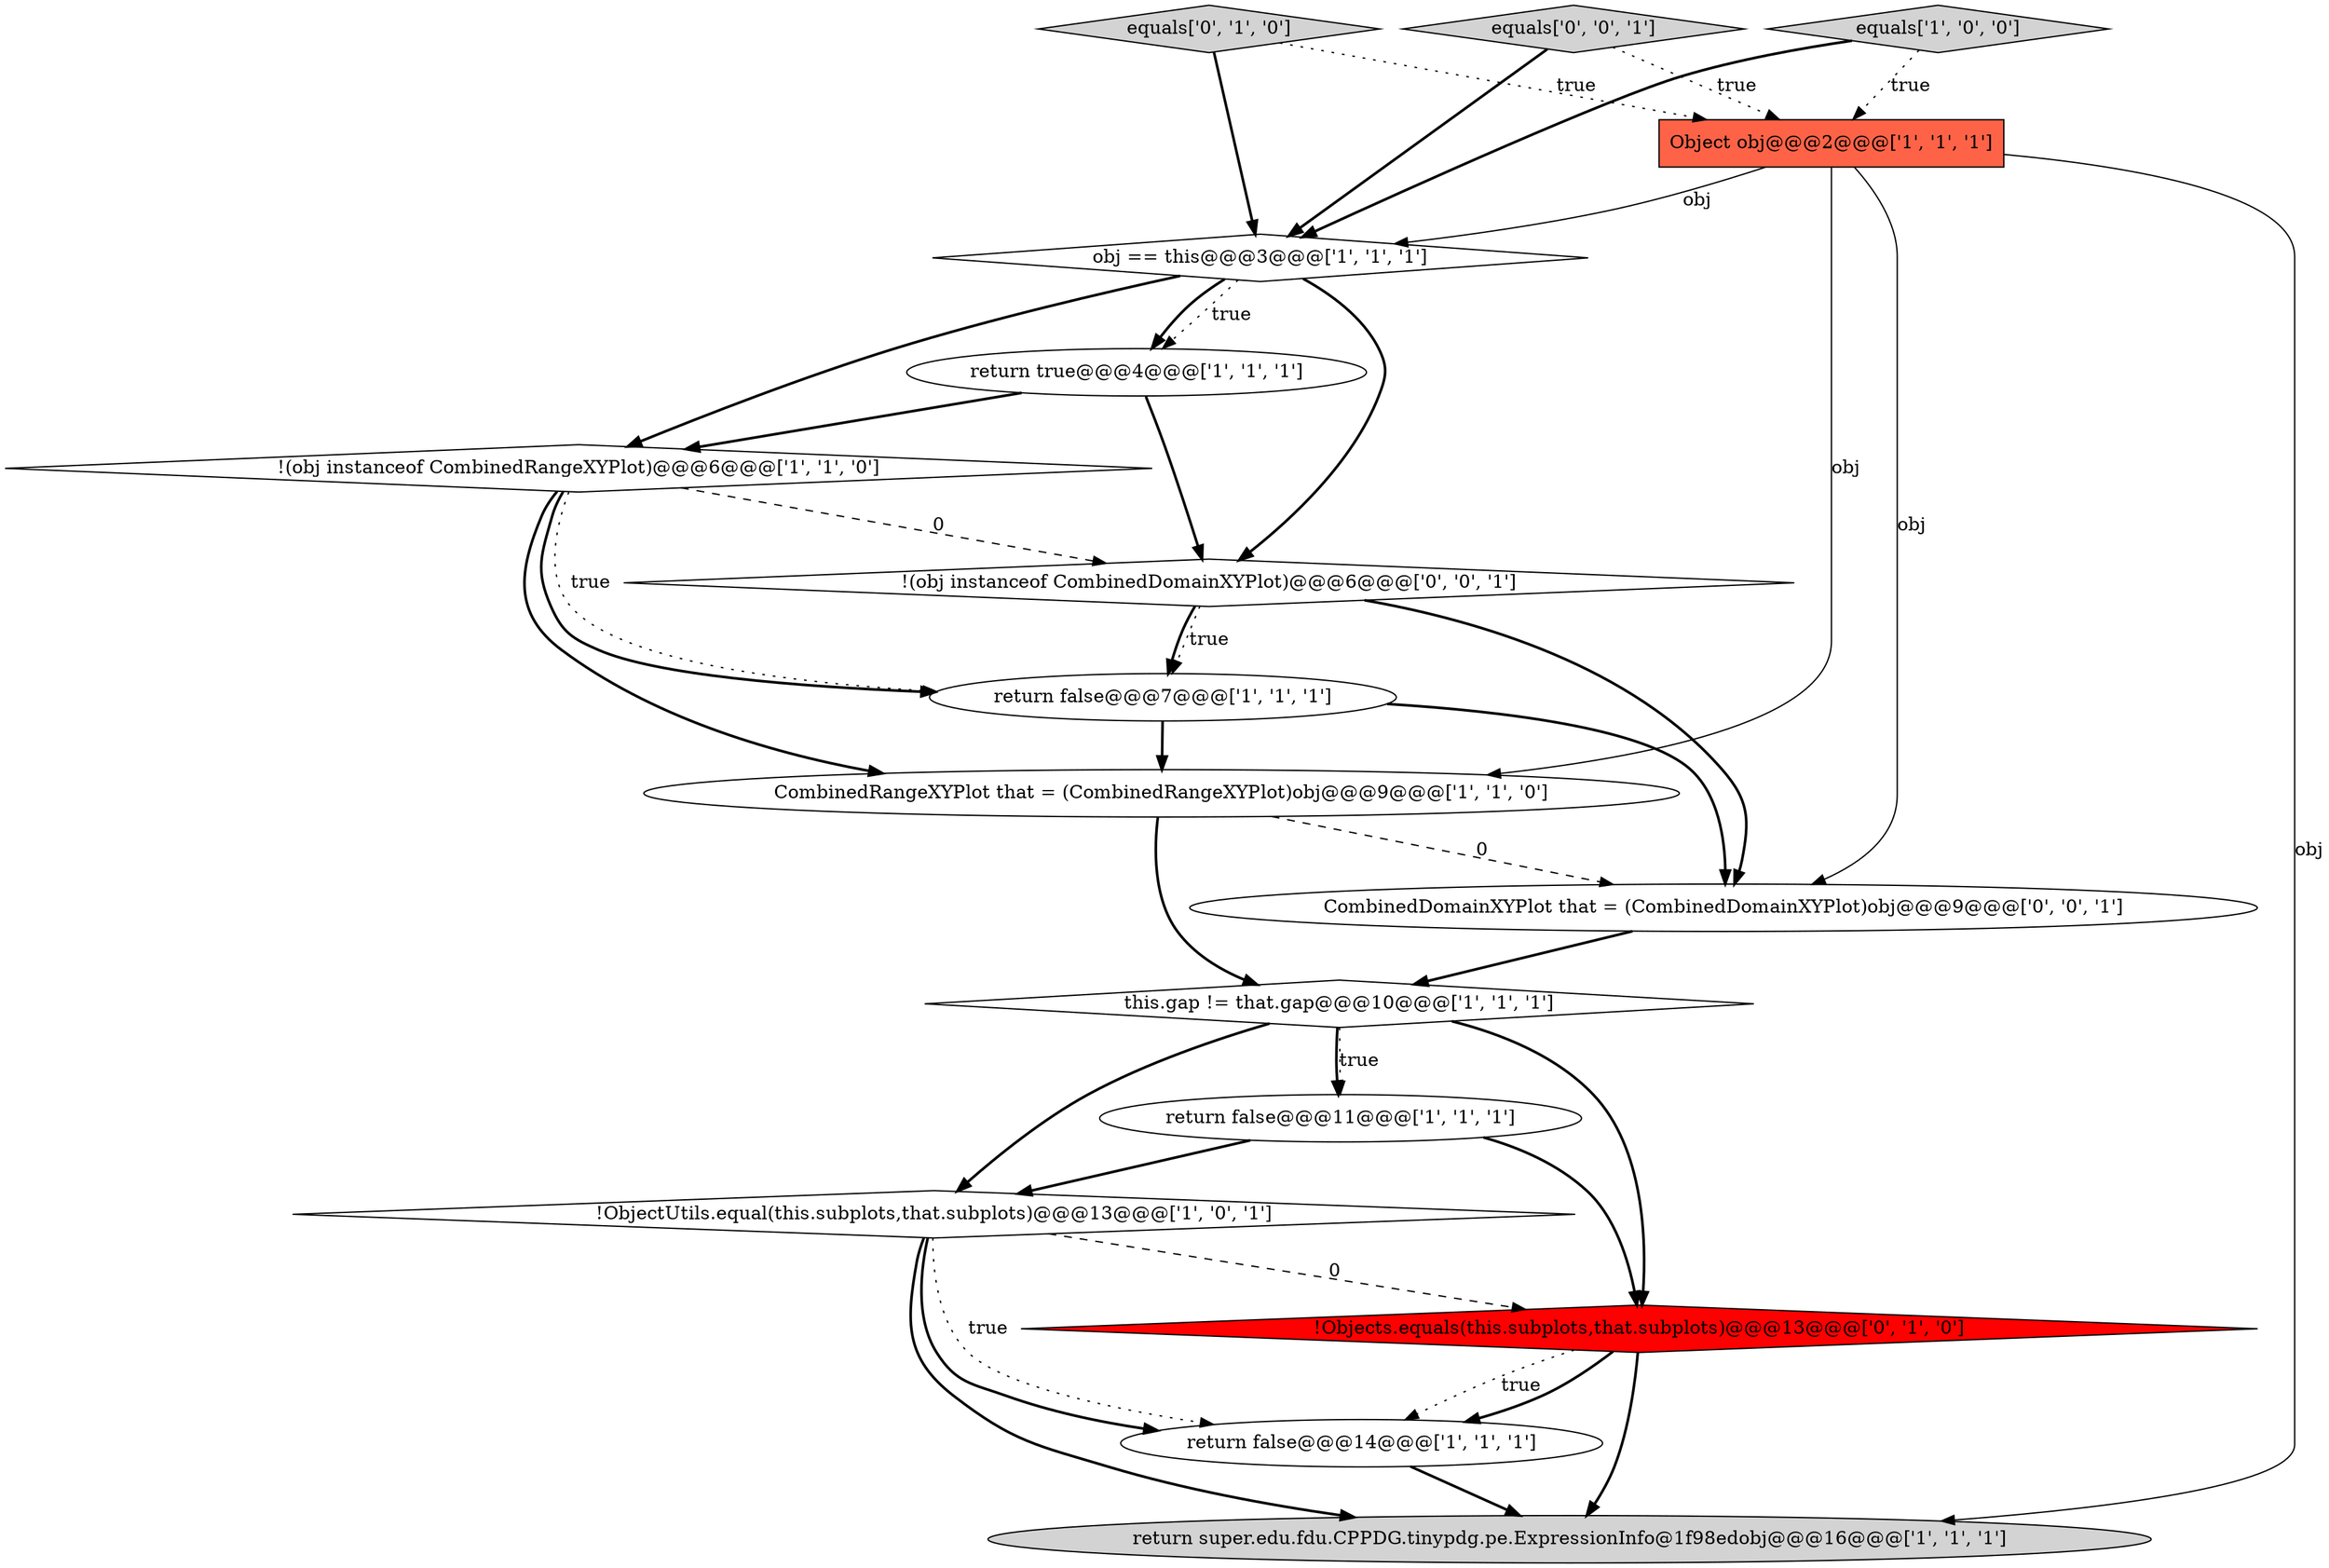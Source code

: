 digraph {
11 [style = filled, label = "return super.edu.fdu.CPPDG.tinypdg.pe.ExpressionInfo@1f98edobj@@@16@@@['1', '1', '1']", fillcolor = lightgray, shape = ellipse image = "AAA0AAABBB1BBB"];
5 [style = filled, label = "equals['1', '0', '0']", fillcolor = lightgray, shape = diamond image = "AAA0AAABBB1BBB"];
12 [style = filled, label = "!Objects.equals(this.subplots,that.subplots)@@@13@@@['0', '1', '0']", fillcolor = red, shape = diamond image = "AAA1AAABBB2BBB"];
10 [style = filled, label = "obj == this@@@3@@@['1', '1', '1']", fillcolor = white, shape = diamond image = "AAA0AAABBB1BBB"];
7 [style = filled, label = "CombinedRangeXYPlot that = (CombinedRangeXYPlot)obj@@@9@@@['1', '1', '0']", fillcolor = white, shape = ellipse image = "AAA0AAABBB1BBB"];
9 [style = filled, label = "return false@@@7@@@['1', '1', '1']", fillcolor = white, shape = ellipse image = "AAA0AAABBB1BBB"];
1 [style = filled, label = "return false@@@14@@@['1', '1', '1']", fillcolor = white, shape = ellipse image = "AAA0AAABBB1BBB"];
14 [style = filled, label = "CombinedDomainXYPlot that = (CombinedDomainXYPlot)obj@@@9@@@['0', '0', '1']", fillcolor = white, shape = ellipse image = "AAA0AAABBB3BBB"];
16 [style = filled, label = "!(obj instanceof CombinedDomainXYPlot)@@@6@@@['0', '0', '1']", fillcolor = white, shape = diamond image = "AAA0AAABBB3BBB"];
4 [style = filled, label = "!ObjectUtils.equal(this.subplots,that.subplots)@@@13@@@['1', '0', '1']", fillcolor = white, shape = diamond image = "AAA0AAABBB1BBB"];
15 [style = filled, label = "equals['0', '0', '1']", fillcolor = lightgray, shape = diamond image = "AAA0AAABBB3BBB"];
0 [style = filled, label = "this.gap != that.gap@@@10@@@['1', '1', '1']", fillcolor = white, shape = diamond image = "AAA0AAABBB1BBB"];
3 [style = filled, label = "return true@@@4@@@['1', '1', '1']", fillcolor = white, shape = ellipse image = "AAA0AAABBB1BBB"];
2 [style = filled, label = "Object obj@@@2@@@['1', '1', '1']", fillcolor = tomato, shape = box image = "AAA0AAABBB1BBB"];
6 [style = filled, label = "!(obj instanceof CombinedRangeXYPlot)@@@6@@@['1', '1', '0']", fillcolor = white, shape = diamond image = "AAA0AAABBB1BBB"];
8 [style = filled, label = "return false@@@11@@@['1', '1', '1']", fillcolor = white, shape = ellipse image = "AAA0AAABBB1BBB"];
13 [style = filled, label = "equals['0', '1', '0']", fillcolor = lightgray, shape = diamond image = "AAA0AAABBB2BBB"];
2->14 [style = solid, label="obj"];
13->10 [style = bold, label=""];
5->10 [style = bold, label=""];
16->9 [style = bold, label=""];
16->9 [style = dotted, label="true"];
15->10 [style = bold, label=""];
4->1 [style = dotted, label="true"];
7->14 [style = dashed, label="0"];
15->2 [style = dotted, label="true"];
0->12 [style = bold, label=""];
12->11 [style = bold, label=""];
12->1 [style = dotted, label="true"];
10->3 [style = dotted, label="true"];
10->3 [style = bold, label=""];
3->6 [style = bold, label=""];
7->0 [style = bold, label=""];
3->16 [style = bold, label=""];
9->7 [style = bold, label=""];
12->1 [style = bold, label=""];
2->7 [style = solid, label="obj"];
2->11 [style = solid, label="obj"];
10->6 [style = bold, label=""];
1->11 [style = bold, label=""];
4->12 [style = dashed, label="0"];
0->8 [style = dotted, label="true"];
13->2 [style = dotted, label="true"];
6->16 [style = dashed, label="0"];
2->10 [style = solid, label="obj"];
10->16 [style = bold, label=""];
14->0 [style = bold, label=""];
6->9 [style = dotted, label="true"];
0->4 [style = bold, label=""];
0->8 [style = bold, label=""];
9->14 [style = bold, label=""];
16->14 [style = bold, label=""];
4->1 [style = bold, label=""];
8->4 [style = bold, label=""];
6->9 [style = bold, label=""];
6->7 [style = bold, label=""];
4->11 [style = bold, label=""];
8->12 [style = bold, label=""];
5->2 [style = dotted, label="true"];
}
